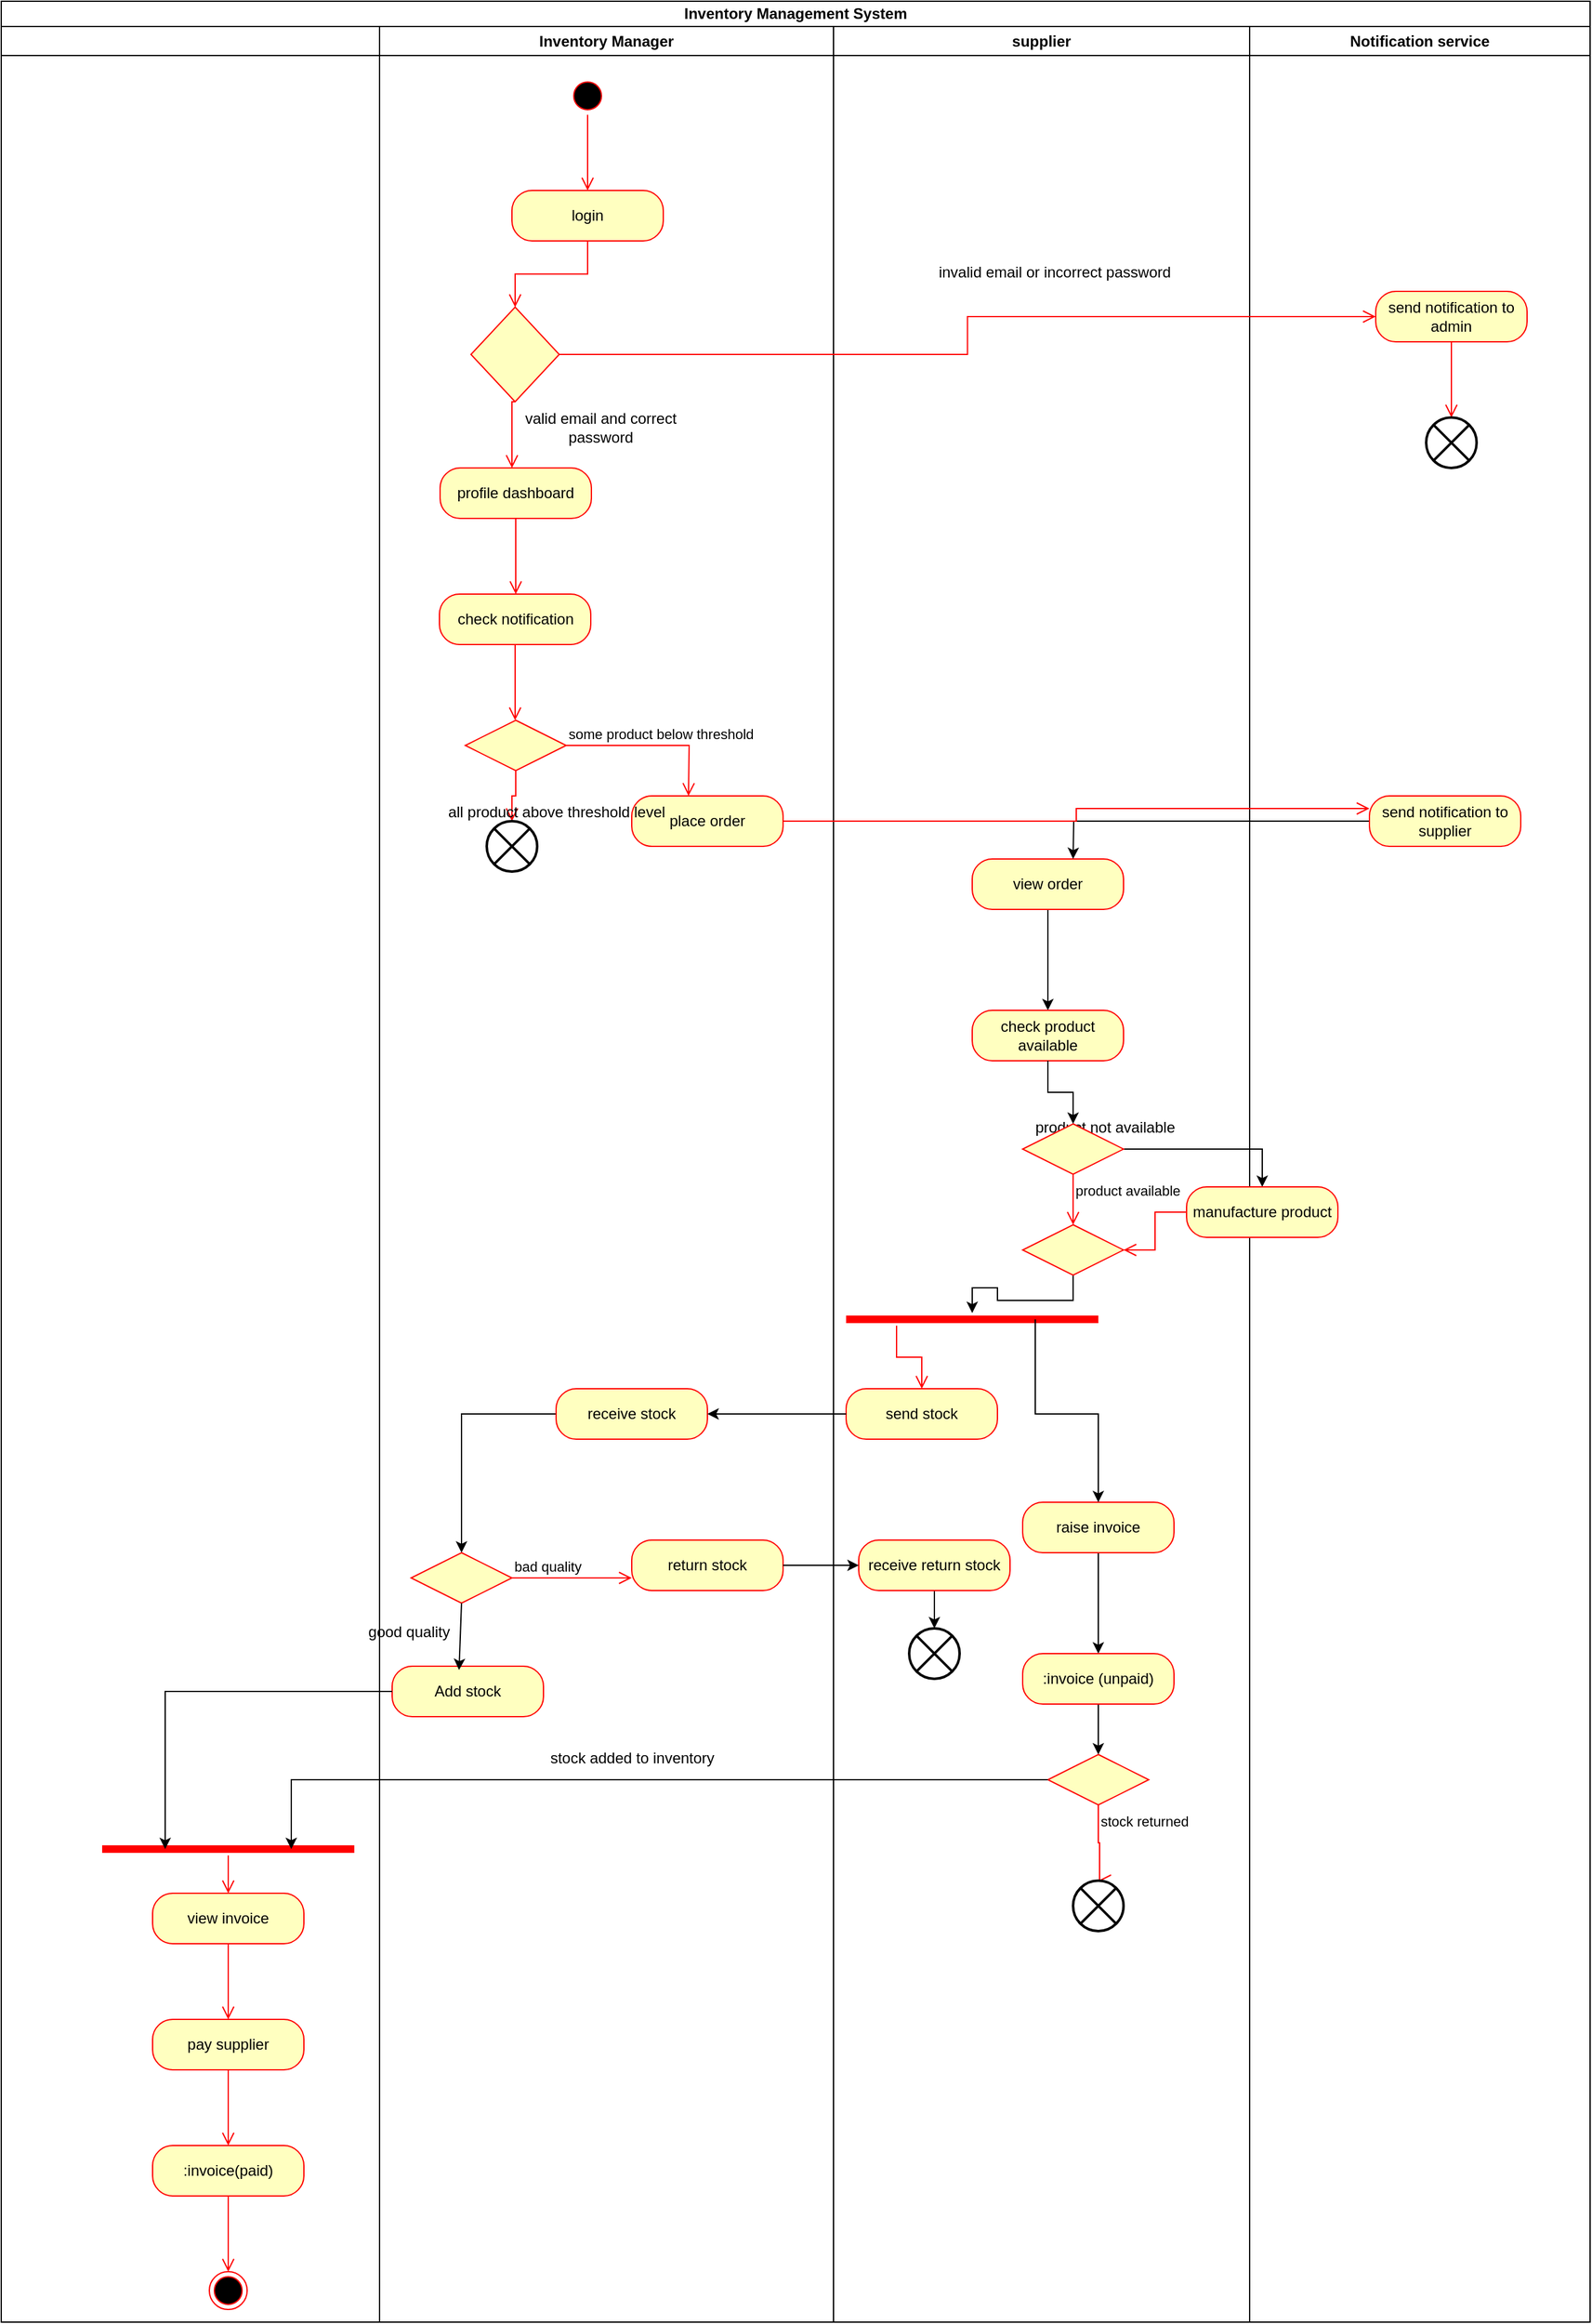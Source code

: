 <mxfile version="22.1.12" type="github">
  <diagram name="Page-1" id="LkMnsq7wNRQ8xAFgcKTD">
    <mxGraphModel dx="1795" dy="513" grid="1" gridSize="10" guides="1" tooltips="1" connect="1" arrows="1" fold="1" page="1" pageScale="1" pageWidth="827" pageHeight="1169" math="0" shadow="0">
      <root>
        <mxCell id="0" />
        <mxCell id="1" parent="0" />
        <mxCell id="1AworxqfXLK3u8RqUff_-1" value="Inventory Management System" style="swimlane;whiteSpace=wrap;html=1;startSize=20;" vertex="1" parent="1">
          <mxGeometry x="-30" width="1260" height="1840" as="geometry" />
        </mxCell>
        <mxCell id="1AworxqfXLK3u8RqUff_-6" value="Admin" style="swimlane;whiteSpace=wrap;html=1;" vertex="1" parent="1AworxqfXLK3u8RqUff_-1">
          <mxGeometry y="20" width="660" height="1820" as="geometry">
            <mxRectangle y="20" width="140" height="30" as="alternateBounds" />
          </mxGeometry>
        </mxCell>
        <mxCell id="1AworxqfXLK3u8RqUff_-92" value="" style="shape=line;html=1;strokeWidth=6;strokeColor=#ff0000;" vertex="1" parent="1AworxqfXLK3u8RqUff_-6">
          <mxGeometry x="80" y="1440" width="200" height="10" as="geometry" />
        </mxCell>
        <mxCell id="1AworxqfXLK3u8RqUff_-93" value="" style="edgeStyle=orthogonalEdgeStyle;html=1;verticalAlign=bottom;endArrow=open;endSize=8;strokeColor=#ff0000;rounded=0;" edge="1" source="1AworxqfXLK3u8RqUff_-92" parent="1AworxqfXLK3u8RqUff_-6">
          <mxGeometry relative="1" as="geometry">
            <mxPoint x="180" y="1480" as="targetPoint" />
          </mxGeometry>
        </mxCell>
        <mxCell id="1AworxqfXLK3u8RqUff_-7" value="Inventory Manager" style="swimlane;whiteSpace=wrap;html=1;" vertex="1" parent="1AworxqfXLK3u8RqUff_-6">
          <mxGeometry x="300" width="360" height="1820" as="geometry" />
        </mxCell>
        <mxCell id="1AworxqfXLK3u8RqUff_-11" value="" style="ellipse;html=1;shape=startState;fillColor=#000000;strokeColor=#ff0000;" vertex="1" parent="1AworxqfXLK3u8RqUff_-7">
          <mxGeometry x="150" y="40" width="30" height="30" as="geometry" />
        </mxCell>
        <mxCell id="1AworxqfXLK3u8RqUff_-12" value="" style="edgeStyle=orthogonalEdgeStyle;html=1;verticalAlign=bottom;endArrow=open;endSize=8;strokeColor=#ff0000;rounded=0;" edge="1" source="1AworxqfXLK3u8RqUff_-11" parent="1AworxqfXLK3u8RqUff_-7">
          <mxGeometry relative="1" as="geometry">
            <mxPoint x="165" y="130" as="targetPoint" />
          </mxGeometry>
        </mxCell>
        <mxCell id="1AworxqfXLK3u8RqUff_-13" value="login" style="rounded=1;whiteSpace=wrap;html=1;arcSize=40;fontColor=#000000;fillColor=#ffffc0;strokeColor=#ff0000;" vertex="1" parent="1AworxqfXLK3u8RqUff_-7">
          <mxGeometry x="105" y="130" width="120" height="40" as="geometry" />
        </mxCell>
        <mxCell id="1AworxqfXLK3u8RqUff_-14" value="" style="edgeStyle=orthogonalEdgeStyle;html=1;verticalAlign=bottom;endArrow=open;endSize=8;strokeColor=#ff0000;rounded=0;entryX=0.5;entryY=1;entryDx=0;entryDy=0;" edge="1" source="1AworxqfXLK3u8RqUff_-13" parent="1AworxqfXLK3u8RqUff_-7" target="1AworxqfXLK3u8RqUff_-15">
          <mxGeometry relative="1" as="geometry">
            <mxPoint x="165" y="240" as="targetPoint" />
          </mxGeometry>
        </mxCell>
        <mxCell id="1AworxqfXLK3u8RqUff_-15" value="" style="rhombus;whiteSpace=wrap;html=1;fontColor=#000000;fillColor=#ffffc0;strokeColor=#ff0000;direction=west;" vertex="1" parent="1AworxqfXLK3u8RqUff_-7">
          <mxGeometry x="72.5" y="222.5" width="70" height="75" as="geometry" />
        </mxCell>
        <mxCell id="1AworxqfXLK3u8RqUff_-17" value="" style="edgeStyle=orthogonalEdgeStyle;html=1;align=left;verticalAlign=top;endArrow=open;endSize=8;strokeColor=#ff0000;rounded=0;exitX=0.5;exitY=0;exitDx=0;exitDy=0;" edge="1" source="1AworxqfXLK3u8RqUff_-15" parent="1AworxqfXLK3u8RqUff_-7">
          <mxGeometry x="-1" y="14" relative="1" as="geometry">
            <mxPoint x="105" y="350" as="targetPoint" />
            <mxPoint x="86.5" y="297.5" as="sourcePoint" />
            <Array as="points">
              <mxPoint x="105" y="298" />
            </Array>
            <mxPoint x="-4" y="-10" as="offset" />
          </mxGeometry>
        </mxCell>
        <mxCell id="1AworxqfXLK3u8RqUff_-23" value="valid email and correct&lt;br&gt;password" style="text;html=1;align=center;verticalAlign=middle;resizable=0;points=[];autosize=1;strokeColor=none;fillColor=none;" vertex="1" parent="1AworxqfXLK3u8RqUff_-7">
          <mxGeometry x="105" y="297.5" width="140" height="40" as="geometry" />
        </mxCell>
        <mxCell id="1AworxqfXLK3u8RqUff_-24" value="profile dashboard" style="rounded=1;whiteSpace=wrap;html=1;arcSize=40;fontColor=#000000;fillColor=#ffffc0;strokeColor=#ff0000;" vertex="1" parent="1AworxqfXLK3u8RqUff_-7">
          <mxGeometry x="48" y="350" width="120" height="40" as="geometry" />
        </mxCell>
        <mxCell id="1AworxqfXLK3u8RqUff_-25" value="" style="edgeStyle=orthogonalEdgeStyle;html=1;verticalAlign=bottom;endArrow=open;endSize=8;strokeColor=#ff0000;rounded=0;" edge="1" source="1AworxqfXLK3u8RqUff_-24" parent="1AworxqfXLK3u8RqUff_-7">
          <mxGeometry relative="1" as="geometry">
            <mxPoint x="108" y="450" as="targetPoint" />
          </mxGeometry>
        </mxCell>
        <mxCell id="1AworxqfXLK3u8RqUff_-28" value="check notification" style="rounded=1;whiteSpace=wrap;html=1;arcSize=40;fontColor=#000000;fillColor=#ffffc0;strokeColor=#ff0000;" vertex="1" parent="1AworxqfXLK3u8RqUff_-7">
          <mxGeometry x="47.5" y="450" width="120" height="40" as="geometry" />
        </mxCell>
        <mxCell id="1AworxqfXLK3u8RqUff_-29" value="" style="edgeStyle=orthogonalEdgeStyle;html=1;verticalAlign=bottom;endArrow=open;endSize=8;strokeColor=#ff0000;rounded=0;" edge="1" source="1AworxqfXLK3u8RqUff_-28" parent="1AworxqfXLK3u8RqUff_-7">
          <mxGeometry relative="1" as="geometry">
            <mxPoint x="107.5" y="550" as="targetPoint" />
          </mxGeometry>
        </mxCell>
        <mxCell id="1AworxqfXLK3u8RqUff_-30" value="" style="rhombus;whiteSpace=wrap;html=1;fontColor=#000000;fillColor=#ffffc0;strokeColor=#ff0000;" vertex="1" parent="1AworxqfXLK3u8RqUff_-7">
          <mxGeometry x="68" y="550" width="80" height="40" as="geometry" />
        </mxCell>
        <mxCell id="1AworxqfXLK3u8RqUff_-31" value="some product below threshold" style="edgeStyle=orthogonalEdgeStyle;html=1;align=left;verticalAlign=bottom;endArrow=open;endSize=8;strokeColor=#ff0000;rounded=0;" edge="1" source="1AworxqfXLK3u8RqUff_-30" parent="1AworxqfXLK3u8RqUff_-7">
          <mxGeometry x="-1" relative="1" as="geometry">
            <mxPoint x="245" y="610" as="targetPoint" />
          </mxGeometry>
        </mxCell>
        <mxCell id="1AworxqfXLK3u8RqUff_-32" value="" style="edgeStyle=orthogonalEdgeStyle;html=1;align=left;verticalAlign=top;endArrow=open;endSize=8;strokeColor=#ff0000;rounded=0;" edge="1" source="1AworxqfXLK3u8RqUff_-30" parent="1AworxqfXLK3u8RqUff_-7" target="1AworxqfXLK3u8RqUff_-36">
          <mxGeometry x="-1" relative="1" as="geometry">
            <mxPoint x="105" y="650" as="targetPoint" />
          </mxGeometry>
        </mxCell>
        <mxCell id="1AworxqfXLK3u8RqUff_-33" value="place order" style="rounded=1;whiteSpace=wrap;html=1;arcSize=40;fontColor=#000000;fillColor=#ffffc0;strokeColor=#ff0000;" vertex="1" parent="1AworxqfXLK3u8RqUff_-7">
          <mxGeometry x="200" y="610" width="120" height="40" as="geometry" />
        </mxCell>
        <mxCell id="1AworxqfXLK3u8RqUff_-36" value="" style="html=1;shape=mxgraph.sysml.flowFinal;strokeWidth=2;verticalLabelPosition=bottom;verticalAlignment=top;" vertex="1" parent="1AworxqfXLK3u8RqUff_-7">
          <mxGeometry x="85" y="630" width="40" height="40" as="geometry" />
        </mxCell>
        <mxCell id="1AworxqfXLK3u8RqUff_-72" value="" style="edgeStyle=orthogonalEdgeStyle;rounded=0;orthogonalLoop=1;jettySize=auto;html=1;" edge="1" parent="1AworxqfXLK3u8RqUff_-7" source="1AworxqfXLK3u8RqUff_-67" target="1AworxqfXLK3u8RqUff_-69">
          <mxGeometry relative="1" as="geometry" />
        </mxCell>
        <mxCell id="1AworxqfXLK3u8RqUff_-67" value="receive stock" style="rounded=1;whiteSpace=wrap;html=1;arcSize=40;fontColor=#000000;fillColor=#ffffc0;strokeColor=#ff0000;" vertex="1" parent="1AworxqfXLK3u8RqUff_-7">
          <mxGeometry x="140" y="1080" width="120" height="40" as="geometry" />
        </mxCell>
        <mxCell id="1AworxqfXLK3u8RqUff_-69" value="" style="rhombus;whiteSpace=wrap;html=1;fontColor=#000000;fillColor=#ffffc0;strokeColor=#ff0000;" vertex="1" parent="1AworxqfXLK3u8RqUff_-7">
          <mxGeometry x="25" y="1210" width="80" height="40" as="geometry" />
        </mxCell>
        <mxCell id="1AworxqfXLK3u8RqUff_-70" value="bad quality" style="edgeStyle=orthogonalEdgeStyle;html=1;align=left;verticalAlign=bottom;endArrow=open;endSize=8;strokeColor=#ff0000;rounded=0;entryX=0;entryY=0.75;entryDx=0;entryDy=0;" edge="1" source="1AworxqfXLK3u8RqUff_-69" parent="1AworxqfXLK3u8RqUff_-7" target="1AworxqfXLK3u8RqUff_-74">
          <mxGeometry x="-1" relative="1" as="geometry">
            <mxPoint x="320" y="1230" as="targetPoint" />
          </mxGeometry>
        </mxCell>
        <mxCell id="1AworxqfXLK3u8RqUff_-74" value="return stock" style="rounded=1;whiteSpace=wrap;html=1;arcSize=40;fontColor=#000000;fillColor=#ffffc0;strokeColor=#ff0000;" vertex="1" parent="1AworxqfXLK3u8RqUff_-7">
          <mxGeometry x="200" y="1200" width="120" height="40" as="geometry" />
        </mxCell>
        <mxCell id="1AworxqfXLK3u8RqUff_-89" value="Add stock" style="rounded=1;whiteSpace=wrap;html=1;arcSize=40;fontColor=#000000;fillColor=#ffffc0;strokeColor=#ff0000;" vertex="1" parent="1AworxqfXLK3u8RqUff_-7">
          <mxGeometry x="10" y="1300" width="120" height="40" as="geometry" />
        </mxCell>
        <mxCell id="1AworxqfXLK3u8RqUff_-91" value="" style="endArrow=classic;html=1;rounded=0;exitX=0.5;exitY=1;exitDx=0;exitDy=0;entryX=0.442;entryY=0.075;entryDx=0;entryDy=0;entryPerimeter=0;" edge="1" parent="1AworxqfXLK3u8RqUff_-7" source="1AworxqfXLK3u8RqUff_-69" target="1AworxqfXLK3u8RqUff_-89">
          <mxGeometry width="50" height="50" relative="1" as="geometry">
            <mxPoint x="20" y="1340" as="sourcePoint" />
            <mxPoint x="70" y="1290" as="targetPoint" />
          </mxGeometry>
        </mxCell>
        <mxCell id="1AworxqfXLK3u8RqUff_-88" value="good quality" style="text;html=1;align=center;verticalAlign=middle;resizable=0;points=[];autosize=1;strokeColor=none;fillColor=none;" vertex="1" parent="1AworxqfXLK3u8RqUff_-7">
          <mxGeometry x="-22" y="1258" width="90" height="30" as="geometry" />
        </mxCell>
        <mxCell id="1AworxqfXLK3u8RqUff_-95" value="" style="edgeStyle=orthogonalEdgeStyle;rounded=0;orthogonalLoop=1;jettySize=auto;html=1;entryX=0.25;entryY=0.5;entryDx=0;entryDy=0;entryPerimeter=0;" edge="1" parent="1AworxqfXLK3u8RqUff_-6" source="1AworxqfXLK3u8RqUff_-89" target="1AworxqfXLK3u8RqUff_-92">
          <mxGeometry relative="1" as="geometry">
            <mxPoint x="240" y="1340" as="targetPoint" />
          </mxGeometry>
        </mxCell>
        <mxCell id="1AworxqfXLK3u8RqUff_-98" value="view invoice" style="rounded=1;whiteSpace=wrap;html=1;arcSize=40;fontColor=#000000;fillColor=#ffffc0;strokeColor=#ff0000;" vertex="1" parent="1AworxqfXLK3u8RqUff_-6">
          <mxGeometry x="120" y="1480" width="120" height="40" as="geometry" />
        </mxCell>
        <mxCell id="1AworxqfXLK3u8RqUff_-99" value="" style="edgeStyle=orthogonalEdgeStyle;html=1;verticalAlign=bottom;endArrow=open;endSize=8;strokeColor=#ff0000;rounded=0;" edge="1" source="1AworxqfXLK3u8RqUff_-98" parent="1AworxqfXLK3u8RqUff_-6">
          <mxGeometry relative="1" as="geometry">
            <mxPoint x="180" y="1580" as="targetPoint" />
          </mxGeometry>
        </mxCell>
        <mxCell id="1AworxqfXLK3u8RqUff_-100" value="pay supplier" style="rounded=1;whiteSpace=wrap;html=1;arcSize=40;fontColor=#000000;fillColor=#ffffc0;strokeColor=#ff0000;" vertex="1" parent="1AworxqfXLK3u8RqUff_-6">
          <mxGeometry x="120" y="1580" width="120" height="40" as="geometry" />
        </mxCell>
        <mxCell id="1AworxqfXLK3u8RqUff_-101" value="" style="edgeStyle=orthogonalEdgeStyle;html=1;verticalAlign=bottom;endArrow=open;endSize=8;strokeColor=#ff0000;rounded=0;" edge="1" source="1AworxqfXLK3u8RqUff_-100" parent="1AworxqfXLK3u8RqUff_-6">
          <mxGeometry relative="1" as="geometry">
            <mxPoint x="180" y="1680" as="targetPoint" />
          </mxGeometry>
        </mxCell>
        <mxCell id="1AworxqfXLK3u8RqUff_-103" value=":invoice(paid)" style="rounded=1;whiteSpace=wrap;html=1;arcSize=40;fontColor=#000000;fillColor=#ffffc0;strokeColor=#ff0000;" vertex="1" parent="1AworxqfXLK3u8RqUff_-6">
          <mxGeometry x="120" y="1680" width="120" height="40" as="geometry" />
        </mxCell>
        <mxCell id="1AworxqfXLK3u8RqUff_-104" value="" style="edgeStyle=orthogonalEdgeStyle;html=1;verticalAlign=bottom;endArrow=open;endSize=8;strokeColor=#ff0000;rounded=0;" edge="1" source="1AworxqfXLK3u8RqUff_-103" parent="1AworxqfXLK3u8RqUff_-6">
          <mxGeometry relative="1" as="geometry">
            <mxPoint x="180" y="1780" as="targetPoint" />
          </mxGeometry>
        </mxCell>
        <mxCell id="1AworxqfXLK3u8RqUff_-105" value="" style="ellipse;html=1;shape=endState;fillColor=#000000;strokeColor=#ff0000;" vertex="1" parent="1AworxqfXLK3u8RqUff_-6">
          <mxGeometry x="165" y="1780" width="30" height="30" as="geometry" />
        </mxCell>
        <mxCell id="1AworxqfXLK3u8RqUff_-9" value="supplier" style="swimlane;whiteSpace=wrap;html=1;" vertex="1" parent="1AworxqfXLK3u8RqUff_-1">
          <mxGeometry x="660" y="20" width="330" height="1820" as="geometry" />
        </mxCell>
        <mxCell id="1AworxqfXLK3u8RqUff_-18" value="invalid email or incorrect password" style="text;html=1;align=center;verticalAlign=middle;resizable=0;points=[];autosize=1;strokeColor=none;fillColor=none;" vertex="1" parent="1AworxqfXLK3u8RqUff_-9">
          <mxGeometry x="70" y="180" width="210" height="30" as="geometry" />
        </mxCell>
        <mxCell id="1AworxqfXLK3u8RqUff_-42" value="" style="edgeStyle=orthogonalEdgeStyle;rounded=0;orthogonalLoop=1;jettySize=auto;html=1;" edge="1" parent="1AworxqfXLK3u8RqUff_-9" source="1AworxqfXLK3u8RqUff_-39" target="1AworxqfXLK3u8RqUff_-41">
          <mxGeometry relative="1" as="geometry" />
        </mxCell>
        <mxCell id="1AworxqfXLK3u8RqUff_-39" value="view order" style="rounded=1;whiteSpace=wrap;html=1;arcSize=40;fontColor=#000000;fillColor=#ffffc0;strokeColor=#ff0000;" vertex="1" parent="1AworxqfXLK3u8RqUff_-9">
          <mxGeometry x="110" y="660" width="120" height="40" as="geometry" />
        </mxCell>
        <mxCell id="1AworxqfXLK3u8RqUff_-41" value="check product available" style="rounded=1;whiteSpace=wrap;html=1;arcSize=40;fontColor=#000000;fillColor=#ffffc0;strokeColor=#ff0000;" vertex="1" parent="1AworxqfXLK3u8RqUff_-9">
          <mxGeometry x="110" y="780" width="120" height="40" as="geometry" />
        </mxCell>
        <mxCell id="1AworxqfXLK3u8RqUff_-40" value="" style="edgeStyle=orthogonalEdgeStyle;rounded=0;orthogonalLoop=1;jettySize=auto;html=1;exitX=0;exitY=0.5;exitDx=0;exitDy=0;" edge="1" parent="1AworxqfXLK3u8RqUff_-9" source="1AworxqfXLK3u8RqUff_-37">
          <mxGeometry relative="1" as="geometry">
            <mxPoint x="405" y="630" as="sourcePoint" />
            <mxPoint x="190" y="660" as="targetPoint" />
          </mxGeometry>
        </mxCell>
        <mxCell id="1AworxqfXLK3u8RqUff_-56" value="product not available" style="text;html=1;align=center;verticalAlign=middle;resizable=0;points=[];autosize=1;strokeColor=none;fillColor=none;" vertex="1" parent="1AworxqfXLK3u8RqUff_-9">
          <mxGeometry x="150" y="858" width="130" height="30" as="geometry" />
        </mxCell>
        <mxCell id="1AworxqfXLK3u8RqUff_-57" value="" style="shape=line;html=1;strokeWidth=6;strokeColor=#ff0000;" vertex="1" parent="1AworxqfXLK3u8RqUff_-9">
          <mxGeometry x="10" y="1020" width="200" height="10" as="geometry" />
        </mxCell>
        <mxCell id="1AworxqfXLK3u8RqUff_-58" value="" style="edgeStyle=orthogonalEdgeStyle;html=1;verticalAlign=bottom;endArrow=open;endSize=8;strokeColor=#ff0000;rounded=0;exitX=0.2;exitY=1;exitDx=0;exitDy=0;exitPerimeter=0;entryX=0.5;entryY=0;entryDx=0;entryDy=0;" edge="1" source="1AworxqfXLK3u8RqUff_-57" parent="1AworxqfXLK3u8RqUff_-9" target="1AworxqfXLK3u8RqUff_-64">
          <mxGeometry relative="1" as="geometry">
            <mxPoint x="50" y="1100" as="targetPoint" />
            <Array as="points" />
          </mxGeometry>
        </mxCell>
        <mxCell id="1AworxqfXLK3u8RqUff_-64" value="send stock" style="rounded=1;whiteSpace=wrap;html=1;arcSize=40;fontColor=#000000;fillColor=#ffffc0;strokeColor=#ff0000;" vertex="1" parent="1AworxqfXLK3u8RqUff_-9">
          <mxGeometry x="10" y="1080" width="120" height="40" as="geometry" />
        </mxCell>
        <mxCell id="1AworxqfXLK3u8RqUff_-79" value="" style="edgeStyle=orthogonalEdgeStyle;rounded=0;orthogonalLoop=1;jettySize=auto;html=1;" edge="1" parent="1AworxqfXLK3u8RqUff_-9" source="1AworxqfXLK3u8RqUff_-66" target="1AworxqfXLK3u8RqUff_-78">
          <mxGeometry relative="1" as="geometry" />
        </mxCell>
        <mxCell id="1AworxqfXLK3u8RqUff_-66" value="raise invoice" style="rounded=1;whiteSpace=wrap;html=1;arcSize=40;fontColor=#000000;fillColor=#ffffc0;strokeColor=#ff0000;" vertex="1" parent="1AworxqfXLK3u8RqUff_-9">
          <mxGeometry x="150" y="1170" width="120" height="40" as="geometry" />
        </mxCell>
        <mxCell id="1AworxqfXLK3u8RqUff_-61" value="" style="edgeStyle=orthogonalEdgeStyle;rounded=0;orthogonalLoop=1;jettySize=auto;html=1;exitX=0.75;exitY=0.5;exitDx=0;exitDy=0;exitPerimeter=0;" edge="1" parent="1AworxqfXLK3u8RqUff_-9" source="1AworxqfXLK3u8RqUff_-57" target="1AworxqfXLK3u8RqUff_-66">
          <mxGeometry relative="1" as="geometry">
            <mxPoint x="160" y="1100" as="targetPoint" />
          </mxGeometry>
        </mxCell>
        <mxCell id="1AworxqfXLK3u8RqUff_-81" value="" style="edgeStyle=orthogonalEdgeStyle;rounded=0;orthogonalLoop=1;jettySize=auto;html=1;" edge="1" parent="1AworxqfXLK3u8RqUff_-9" source="1AworxqfXLK3u8RqUff_-76" target="1AworxqfXLK3u8RqUff_-80">
          <mxGeometry relative="1" as="geometry" />
        </mxCell>
        <mxCell id="1AworxqfXLK3u8RqUff_-76" value="receive return stock" style="rounded=1;whiteSpace=wrap;html=1;arcSize=40;fontColor=#000000;fillColor=#ffffc0;strokeColor=#ff0000;direction=west;" vertex="1" parent="1AworxqfXLK3u8RqUff_-9">
          <mxGeometry x="20" y="1200" width="120" height="40" as="geometry" />
        </mxCell>
        <mxCell id="1AworxqfXLK3u8RqUff_-85" value="" style="edgeStyle=orthogonalEdgeStyle;rounded=0;orthogonalLoop=1;jettySize=auto;html=1;" edge="1" parent="1AworxqfXLK3u8RqUff_-9" source="1AworxqfXLK3u8RqUff_-78" target="1AworxqfXLK3u8RqUff_-82">
          <mxGeometry relative="1" as="geometry" />
        </mxCell>
        <mxCell id="1AworxqfXLK3u8RqUff_-78" value=":invoice (unpaid)" style="rounded=1;whiteSpace=wrap;html=1;arcSize=40;fontColor=#000000;fillColor=#ffffc0;strokeColor=#ff0000;" vertex="1" parent="1AworxqfXLK3u8RqUff_-9">
          <mxGeometry x="150" y="1290" width="120" height="40" as="geometry" />
        </mxCell>
        <mxCell id="1AworxqfXLK3u8RqUff_-80" value="" style="html=1;shape=mxgraph.sysml.flowFinal;strokeWidth=2;verticalLabelPosition=bottom;verticalAlignment=top;" vertex="1" parent="1AworxqfXLK3u8RqUff_-9">
          <mxGeometry x="60" y="1270" width="40" height="40" as="geometry" />
        </mxCell>
        <mxCell id="1AworxqfXLK3u8RqUff_-82" value="" style="rhombus;whiteSpace=wrap;html=1;fontColor=#000000;fillColor=#ffffc0;strokeColor=#ff0000;" vertex="1" parent="1AworxqfXLK3u8RqUff_-9">
          <mxGeometry x="170" y="1370" width="80" height="40" as="geometry" />
        </mxCell>
        <mxCell id="1AworxqfXLK3u8RqUff_-84" value="stock returned" style="edgeStyle=orthogonalEdgeStyle;html=1;align=left;verticalAlign=top;endArrow=open;endSize=8;strokeColor=#ff0000;rounded=0;entryX=0.5;entryY=0;entryDx=0;entryDy=0;entryPerimeter=0;" edge="1" source="1AworxqfXLK3u8RqUff_-82" parent="1AworxqfXLK3u8RqUff_-9" target="1AworxqfXLK3u8RqUff_-86">
          <mxGeometry x="-1" relative="1" as="geometry">
            <mxPoint x="210" y="1470" as="targetPoint" />
            <Array as="points">
              <mxPoint x="210" y="1440" />
              <mxPoint x="211" y="1440" />
            </Array>
          </mxGeometry>
        </mxCell>
        <mxCell id="1AworxqfXLK3u8RqUff_-86" value="" style="html=1;shape=mxgraph.sysml.flowFinal;strokeWidth=2;verticalLabelPosition=bottom;verticalAlignment=top;" vertex="1" parent="1AworxqfXLK3u8RqUff_-9">
          <mxGeometry x="190" y="1470" width="40" height="40" as="geometry" />
        </mxCell>
        <mxCell id="1AworxqfXLK3u8RqUff_-10" value="Notification service" style="swimlane;whiteSpace=wrap;html=1;startSize=23;" vertex="1" parent="1AworxqfXLK3u8RqUff_-1">
          <mxGeometry x="990" y="20" width="270" height="1820" as="geometry">
            <mxRectangle x="600" y="20" width="150" height="30" as="alternateBounds" />
          </mxGeometry>
        </mxCell>
        <mxCell id="1AworxqfXLK3u8RqUff_-19" value="send notification to admin" style="rounded=1;whiteSpace=wrap;html=1;arcSize=40;fontColor=#000000;fillColor=#ffffc0;strokeColor=#ff0000;" vertex="1" parent="1AworxqfXLK3u8RqUff_-10">
          <mxGeometry x="100" y="210" width="120" height="40" as="geometry" />
        </mxCell>
        <mxCell id="1AworxqfXLK3u8RqUff_-20" value="" style="edgeStyle=orthogonalEdgeStyle;html=1;verticalAlign=bottom;endArrow=open;endSize=8;strokeColor=#ff0000;rounded=0;" edge="1" source="1AworxqfXLK3u8RqUff_-19" parent="1AworxqfXLK3u8RqUff_-10">
          <mxGeometry relative="1" as="geometry">
            <mxPoint x="160" y="310" as="targetPoint" />
          </mxGeometry>
        </mxCell>
        <mxCell id="1AworxqfXLK3u8RqUff_-22" value="" style="html=1;shape=mxgraph.sysml.flowFinal;strokeWidth=2;verticalLabelPosition=bottom;verticalAlignment=top;" vertex="1" parent="1AworxqfXLK3u8RqUff_-10">
          <mxGeometry x="140" y="310" width="40" height="40" as="geometry" />
        </mxCell>
        <mxCell id="1AworxqfXLK3u8RqUff_-37" value="send notification to supplier" style="rounded=1;whiteSpace=wrap;html=1;arcSize=40;fontColor=#000000;fillColor=#ffffc0;strokeColor=#ff0000;" vertex="1" parent="1AworxqfXLK3u8RqUff_-10">
          <mxGeometry x="95" y="610" width="120" height="40" as="geometry" />
        </mxCell>
        <mxCell id="1AworxqfXLK3u8RqUff_-16" value="" style="edgeStyle=orthogonalEdgeStyle;html=1;align=left;verticalAlign=bottom;endArrow=open;endSize=8;strokeColor=#ff0000;rounded=0;entryX=0;entryY=0.5;entryDx=0;entryDy=0;" edge="1" source="1AworxqfXLK3u8RqUff_-15" parent="1AworxqfXLK3u8RqUff_-1" target="1AworxqfXLK3u8RqUff_-19">
          <mxGeometry x="-1" relative="1" as="geometry">
            <mxPoint x="610" y="280" as="targetPoint" />
          </mxGeometry>
        </mxCell>
        <mxCell id="1AworxqfXLK3u8RqUff_-34" value="" style="edgeStyle=orthogonalEdgeStyle;html=1;verticalAlign=bottom;endArrow=open;endSize=8;strokeColor=#ff0000;rounded=0;entryX=0;entryY=0.25;entryDx=0;entryDy=0;" edge="1" source="1AworxqfXLK3u8RqUff_-33" parent="1AworxqfXLK3u8RqUff_-1" target="1AworxqfXLK3u8RqUff_-37">
          <mxGeometry relative="1" as="geometry">
            <mxPoint x="1000" y="650" as="targetPoint" />
          </mxGeometry>
        </mxCell>
        <mxCell id="1AworxqfXLK3u8RqUff_-68" value="" style="edgeStyle=orthogonalEdgeStyle;rounded=0;orthogonalLoop=1;jettySize=auto;html=1;" edge="1" parent="1AworxqfXLK3u8RqUff_-1" source="1AworxqfXLK3u8RqUff_-64" target="1AworxqfXLK3u8RqUff_-67">
          <mxGeometry relative="1" as="geometry" />
        </mxCell>
        <mxCell id="1AworxqfXLK3u8RqUff_-77" value="" style="edgeStyle=orthogonalEdgeStyle;rounded=0;orthogonalLoop=1;jettySize=auto;html=1;" edge="1" parent="1AworxqfXLK3u8RqUff_-1" source="1AworxqfXLK3u8RqUff_-74" target="1AworxqfXLK3u8RqUff_-76">
          <mxGeometry relative="1" as="geometry" />
        </mxCell>
        <mxCell id="1AworxqfXLK3u8RqUff_-96" value="" style="endArrow=classic;html=1;rounded=0;exitX=0;exitY=0.5;exitDx=0;exitDy=0;entryX=0.75;entryY=0.5;entryDx=0;entryDy=0;entryPerimeter=0;" edge="1" parent="1AworxqfXLK3u8RqUff_-1" source="1AworxqfXLK3u8RqUff_-82" target="1AworxqfXLK3u8RqUff_-92">
          <mxGeometry width="50" height="50" relative="1" as="geometry">
            <mxPoint x="500" y="1320" as="sourcePoint" />
            <mxPoint x="230" y="1370" as="targetPoint" />
            <Array as="points">
              <mxPoint x="230" y="1410" />
            </Array>
          </mxGeometry>
        </mxCell>
        <mxCell id="1AworxqfXLK3u8RqUff_-35" value="all product above threshold level" style="text;html=1;align=center;verticalAlign=middle;resizable=0;points=[];autosize=1;strokeColor=none;fillColor=none;" vertex="1" parent="1">
          <mxGeometry x="310" y="628" width="200" height="30" as="geometry" />
        </mxCell>
        <mxCell id="1AworxqfXLK3u8RqUff_-55" value="" style="edgeStyle=orthogonalEdgeStyle;rounded=0;orthogonalLoop=1;jettySize=auto;html=1;entryX=0.5;entryY=0;entryDx=0;entryDy=0;" edge="1" parent="1" source="1AworxqfXLK3u8RqUff_-45" target="1AworxqfXLK3u8RqUff_-50">
          <mxGeometry relative="1" as="geometry">
            <mxPoint x="980" y="910" as="targetPoint" />
          </mxGeometry>
        </mxCell>
        <mxCell id="1AworxqfXLK3u8RqUff_-45" value="" style="rhombus;whiteSpace=wrap;html=1;fontColor=#000000;fillColor=#ffffc0;strokeColor=#ff0000;" vertex="1" parent="1">
          <mxGeometry x="780" y="890" width="80" height="40" as="geometry" />
        </mxCell>
        <mxCell id="1AworxqfXLK3u8RqUff_-47" value="product available" style="edgeStyle=orthogonalEdgeStyle;html=1;align=left;verticalAlign=top;endArrow=open;endSize=8;strokeColor=#ff0000;rounded=0;" edge="1" source="1AworxqfXLK3u8RqUff_-45" parent="1" target="1AworxqfXLK3u8RqUff_-49">
          <mxGeometry x="-1" relative="1" as="geometry">
            <mxPoint x="870" y="990" as="targetPoint" />
          </mxGeometry>
        </mxCell>
        <mxCell id="1AworxqfXLK3u8RqUff_-48" value="" style="edgeStyle=orthogonalEdgeStyle;rounded=0;orthogonalLoop=1;jettySize=auto;html=1;" edge="1" parent="1" source="1AworxqfXLK3u8RqUff_-41" target="1AworxqfXLK3u8RqUff_-45">
          <mxGeometry relative="1" as="geometry" />
        </mxCell>
        <mxCell id="1AworxqfXLK3u8RqUff_-59" value="" style="edgeStyle=orthogonalEdgeStyle;rounded=0;orthogonalLoop=1;jettySize=auto;html=1;" edge="1" parent="1" source="1AworxqfXLK3u8RqUff_-49" target="1AworxqfXLK3u8RqUff_-57">
          <mxGeometry relative="1" as="geometry" />
        </mxCell>
        <mxCell id="1AworxqfXLK3u8RqUff_-49" value="" style="rhombus;whiteSpace=wrap;html=1;fontColor=#000000;fillColor=#ffffc0;strokeColor=#ff0000;" vertex="1" parent="1">
          <mxGeometry x="780" y="970" width="80" height="40" as="geometry" />
        </mxCell>
        <mxCell id="1AworxqfXLK3u8RqUff_-50" value="manufacture product" style="rounded=1;whiteSpace=wrap;html=1;arcSize=40;fontColor=#000000;fillColor=#ffffc0;strokeColor=#ff0000;" vertex="1" parent="1">
          <mxGeometry x="910" y="940" width="120" height="40" as="geometry" />
        </mxCell>
        <mxCell id="1AworxqfXLK3u8RqUff_-51" value="" style="edgeStyle=orthogonalEdgeStyle;html=1;verticalAlign=bottom;endArrow=open;endSize=8;strokeColor=#ff0000;rounded=0;entryX=1;entryY=0.5;entryDx=0;entryDy=0;" edge="1" source="1AworxqfXLK3u8RqUff_-50" parent="1" target="1AworxqfXLK3u8RqUff_-49">
          <mxGeometry relative="1" as="geometry">
            <mxPoint x="1020" y="1050" as="targetPoint" />
          </mxGeometry>
        </mxCell>
        <mxCell id="1AworxqfXLK3u8RqUff_-97" value="stock added to inventory" style="text;html=1;align=center;verticalAlign=middle;resizable=0;points=[];autosize=1;strokeColor=none;fillColor=none;" vertex="1" parent="1">
          <mxGeometry x="395" y="1378" width="150" height="30" as="geometry" />
        </mxCell>
      </root>
    </mxGraphModel>
  </diagram>
</mxfile>
